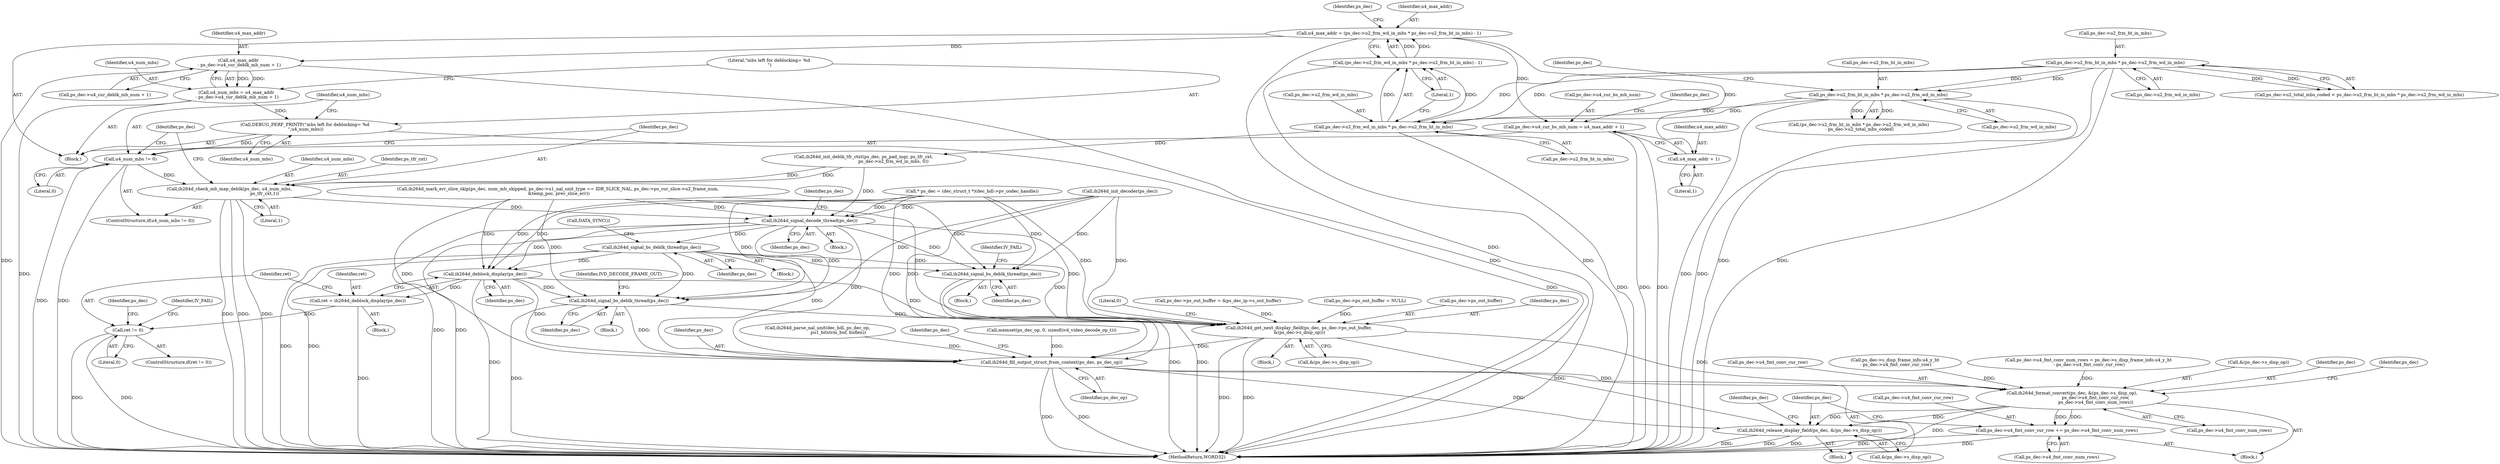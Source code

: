digraph "0_Android_e629194c62a9a129ce378e08cb1059a8a53f1795@integer" {
"1001624" [label="(Call,u4_max_addr = (ps_dec->u2_frm_wd_in_mbs * ps_dec->u2_frm_ht_in_mbs) - 1)"];
"1001626" [label="(Call,(ps_dec->u2_frm_wd_in_mbs * ps_dec->u2_frm_ht_in_mbs) - 1)"];
"1001627" [label="(Call,ps_dec->u2_frm_wd_in_mbs * ps_dec->u2_frm_ht_in_mbs)"];
"1001465" [label="(Call,ps_dec->u2_frm_ht_in_mbs * ps_dec->u2_frm_wd_in_mbs)"];
"1001480" [label="(Call,ps_dec->u2_frm_ht_in_mbs * ps_dec->u2_frm_wd_in_mbs)"];
"1001635" [label="(Call,ps_dec->u4_cur_bs_mb_num = u4_max_addr + 1)"];
"1001639" [label="(Call,u4_max_addr + 1)"];
"1001652" [label="(Call,u4_max_addr\n - ps_dec->u4_cur_deblk_mb_num + 1)"];
"1001650" [label="(Call,u4_num_mbs = u4_max_addr\n - ps_dec->u4_cur_deblk_mb_num + 1)"];
"1001659" [label="(Call,DEBUG_PERF_PRINTF(\"mbs left for deblocking= %d \n\",u4_num_mbs))"];
"1001663" [label="(Call,u4_num_mbs != 0)"];
"1001666" [label="(Call,ih264d_check_mb_map_deblk(ps_dec, u4_num_mbs,\n                                                   ps_tfr_cxt,1))"];
"1001676" [label="(Call,ih264d_signal_decode_thread(ps_dec))"];
"1001685" [label="(Call,ih264d_signal_bs_deblk_thread(ps_dec))"];
"1001784" [label="(Call,ih264d_signal_bs_deblk_thread(ps_dec))"];
"1001840" [label="(Call,ih264d_deblock_display(ps_dec))"];
"1001838" [label="(Call,ret = ih264d_deblock_display(ps_dec))"];
"1001843" [label="(Call,ret != 0)"];
"1001962" [label="(Call,ih264d_signal_bs_deblk_thread(ps_dec))"];
"1001976" [label="(Call,ih264d_get_next_display_field(ps_dec, ps_dec->ps_out_buffer,\n &(ps_dec->s_disp_op)))"];
"1002004" [label="(Call,ih264d_fill_output_struct_from_context(ps_dec, ps_dec_op))"];
"1002035" [label="(Call,ih264d_format_convert(ps_dec, &(ps_dec->s_disp_op),\n                                  ps_dec->u4_fmt_conv_cur_row,\n                                  ps_dec->u4_fmt_conv_num_rows))"];
"1002047" [label="(Call,ps_dec->u4_fmt_conv_cur_row += ps_dec->u4_fmt_conv_num_rows)"];
"1002054" [label="(Call,ih264d_release_display_field(ps_dec, &(ps_dec->s_disp_op)))"];
"1001681" [label="(Identifier,ps_dec)"];
"1002035" [label="(Call,ih264d_format_convert(ps_dec, &(ps_dec->s_disp_op),\n                                  ps_dec->u4_fmt_conv_cur_row,\n                                  ps_dec->u4_fmt_conv_num_rows))"];
"1001652" [label="(Call,u4_max_addr\n - ps_dec->u4_cur_deblk_mb_num + 1)"];
"1002004" [label="(Call,ih264d_fill_output_struct_from_context(ps_dec, ps_dec_op))"];
"1001981" [label="(Call,&(ps_dec->s_disp_op))"];
"1002026" [label="(Call,ps_dec->s_disp_frame_info.u4_y_ht\n - ps_dec->u4_fmt_conv_cur_row)"];
"1002124" [label="(MethodReturn,WORD32)"];
"1001663" [label="(Call,u4_num_mbs != 0)"];
"1002056" [label="(Call,&(ps_dec->s_disp_op))"];
"1002048" [label="(Call,ps_dec->u4_fmt_conv_cur_row)"];
"1001608" [label="(Block,)"];
"1001685" [label="(Call,ih264d_signal_bs_deblk_thread(ps_dec))"];
"1001961" [label="(Block,)"];
"1001964" [label="(Block,)"];
"1001481" [label="(Call,ps_dec->u2_frm_ht_in_mbs)"];
"1001662" [label="(ControlStructure,if(u4_num_mbs != 0))"];
"1002022" [label="(Call,ps_dec->u4_fmt_conv_num_rows = ps_dec->s_disp_frame_info.u4_y_ht\n - ps_dec->u4_fmt_conv_cur_row)"];
"1001637" [label="(Identifier,ps_dec)"];
"1001977" [label="(Identifier,ps_dec)"];
"1001641" [label="(Literal,1)"];
"1001670" [label="(Literal,1)"];
"1002037" [label="(Call,&(ps_dec->s_disp_op))"];
"1001677" [label="(Identifier,ps_dec)"];
"1001687" [label="(Call,DATA_SYNC())"];
"1001480" [label="(Call,ps_dec->u2_frm_ht_in_mbs * ps_dec->u2_frm_wd_in_mbs)"];
"1001962" [label="(Call,ih264d_signal_bs_deblk_thread(ps_dec))"];
"1001838" [label="(Call,ret = ih264d_deblock_display(ps_dec))"];
"1001461" [label="(Call,ps_dec->u2_total_mbs_coded < ps_dec->u2_frm_ht_in_mbs * ps_dec->u2_frm_wd_in_mbs)"];
"1001653" [label="(Identifier,u4_max_addr)"];
"1001643" [label="(Identifier,ps_dec)"];
"1001843" [label="(Call,ret != 0)"];
"1001845" [label="(Literal,0)"];
"1001466" [label="(Call,ps_dec->u2_frm_ht_in_mbs)"];
"1002036" [label="(Identifier,ps_dec)"];
"1001684" [label="(Block,)"];
"1002005" [label="(Identifier,ps_dec)"];
"1002006" [label="(Identifier,ps_dec_op)"];
"1001987" [label="(Literal,0)"];
"1001667" [label="(Identifier,ps_dec)"];
"1000153" [label="(Call,* ps_dec = (dec_struct_t *)(dec_hdl->pv_codec_handle))"];
"1001650" [label="(Call,u4_num_mbs = u4_max_addr\n - ps_dec->u4_cur_deblk_mb_num + 1)"];
"1001787" [label="(Identifier,IV_FAIL)"];
"1000896" [label="(Call,ih264d_init_decoder(ps_dec))"];
"1001784" [label="(Call,ih264d_signal_bs_deblk_thread(ps_dec))"];
"1001839" [label="(Identifier,ret)"];
"1001686" [label="(Identifier,ps_dec)"];
"1001842" [label="(ControlStructure,if(ret != 0))"];
"1001978" [label="(Call,ps_dec->ps_out_buffer)"];
"1001635" [label="(Call,ps_dec->u4_cur_bs_mb_num = u4_max_addr + 1)"];
"1001651" [label="(Identifier,u4_num_mbs)"];
"1001660" [label="(Literal,\"mbs left for deblocking= %d \n\")"];
"1002051" [label="(Call,ps_dec->u4_fmt_conv_num_rows)"];
"1001659" [label="(Call,DEBUG_PERF_PRINTF(\"mbs left for deblocking= %d \n\",u4_num_mbs))"];
"1002049" [label="(Identifier,ps_dec)"];
"1001783" [label="(Block,)"];
"1001665" [label="(Literal,0)"];
"1001841" [label="(Identifier,ps_dec)"];
"1001642" [label="(Call,ih264d_init_deblk_tfr_ctxt(ps_dec, ps_pad_mgr, ps_tfr_cxt,\n                                           ps_dec->u2_frm_wd_in_mbs, 0))"];
"1001469" [label="(Call,ps_dec->u2_frm_wd_in_mbs)"];
"1001840" [label="(Call,ih264d_deblock_display(ps_dec))"];
"1001852" [label="(Identifier,ps_dec)"];
"1001509" [label="(Call,ih264d_mark_err_slice_skip(ps_dec, num_mb_skipped, ps_dec->u1_nal_unit_type == IDR_SLICE_NAL, ps_dec->ps_cur_slice->u2_frame_num,\n &temp_poc, prev_slice_err))"];
"1001837" [label="(Block,)"];
"1001281" [label="(Call,ih264d_parse_nal_unit(dec_hdl, ps_dec_op,\n                              pu1_bitstrm_buf, buflen))"];
"1001848" [label="(Identifier,IV_FAIL)"];
"1001673" [label="(Identifier,ps_dec)"];
"1001661" [label="(Identifier,u4_num_mbs)"];
"1002055" [label="(Identifier,ps_dec)"];
"1001654" [label="(Call,ps_dec->u4_cur_deblk_mb_num + 1)"];
"1002064" [label="(Identifier,ps_dec)"];
"1001624" [label="(Call,u4_max_addr = (ps_dec->u2_frm_wd_in_mbs * ps_dec->u2_frm_ht_in_mbs) - 1)"];
"1001963" [label="(Identifier,ps_dec)"];
"1001628" [label="(Call,ps_dec->u2_frm_wd_in_mbs)"];
"1001844" [label="(Identifier,ret)"];
"1001676" [label="(Call,ih264d_signal_decode_thread(ps_dec))"];
"1001631" [label="(Call,ps_dec->u2_frm_ht_in_mbs)"];
"1001785" [label="(Identifier,ps_dec)"];
"1001580" [label="(Block,)"];
"1002041" [label="(Call,ps_dec->u4_fmt_conv_cur_row)"];
"1001664" [label="(Identifier,u4_num_mbs)"];
"1002021" [label="(Block,)"];
"1001975" [label="(Block,)"];
"1002044" [label="(Call,ps_dec->u4_fmt_conv_num_rows)"];
"1001668" [label="(Identifier,u4_num_mbs)"];
"1001465" [label="(Call,ps_dec->u2_frm_ht_in_mbs * ps_dec->u2_frm_wd_in_mbs)"];
"1000324" [label="(Call,ps_dec->ps_out_buffer = &ps_dec_ip->s_out_buffer)"];
"1001636" [label="(Call,ps_dec->u4_cur_bs_mb_num)"];
"1001479" [label="(Call,(ps_dec->u2_frm_ht_in_mbs * ps_dec->u2_frm_wd_in_mbs)\n - ps_dec->u2_total_mbs_coded)"];
"1001488" [label="(Identifier,ps_dec)"];
"1001625" [label="(Identifier,u4_max_addr)"];
"1001666" [label="(Call,ih264d_check_mb_map_deblk(ps_dec, u4_num_mbs,\n                                                   ps_tfr_cxt,1))"];
"1002010" [label="(Identifier,ps_dec)"];
"1001976" [label="(Call,ih264d_get_next_display_field(ps_dec, ps_dec->ps_out_buffer,\n &(ps_dec->s_disp_op)))"];
"1002047" [label="(Call,ps_dec->u4_fmt_conv_cur_row += ps_dec->u4_fmt_conv_num_rows)"];
"1001669" [label="(Identifier,ps_tfr_cxt)"];
"1001639" [label="(Call,u4_max_addr + 1)"];
"1001640" [label="(Identifier,u4_max_addr)"];
"1000227" [label="(Call,memset(ps_dec_op, 0, sizeof(ivd_video_decode_op_t)))"];
"1001968" [label="(Identifier,IVD_DECODE_FRAME_OUT)"];
"1001626" [label="(Call,(ps_dec->u2_frm_wd_in_mbs * ps_dec->u2_frm_ht_in_mbs) - 1)"];
"1001627" [label="(Call,ps_dec->u2_frm_wd_in_mbs * ps_dec->u2_frm_ht_in_mbs)"];
"1001634" [label="(Literal,1)"];
"1001484" [label="(Call,ps_dec->u2_frm_wd_in_mbs)"];
"1002054" [label="(Call,ih264d_release_display_field(ps_dec, &(ps_dec->s_disp_op)))"];
"1000311" [label="(Call,ps_dec->ps_out_buffer = NULL)"];
"1001624" -> "1001608"  [label="AST: "];
"1001624" -> "1001626"  [label="CFG: "];
"1001625" -> "1001624"  [label="AST: "];
"1001626" -> "1001624"  [label="AST: "];
"1001637" -> "1001624"  [label="CFG: "];
"1001624" -> "1002124"  [label="DDG: "];
"1001626" -> "1001624"  [label="DDG: "];
"1001626" -> "1001624"  [label="DDG: "];
"1001624" -> "1001635"  [label="DDG: "];
"1001624" -> "1001639"  [label="DDG: "];
"1001624" -> "1001652"  [label="DDG: "];
"1001626" -> "1001634"  [label="CFG: "];
"1001627" -> "1001626"  [label="AST: "];
"1001634" -> "1001626"  [label="AST: "];
"1001626" -> "1002124"  [label="DDG: "];
"1001627" -> "1001626"  [label="DDG: "];
"1001627" -> "1001626"  [label="DDG: "];
"1001627" -> "1001631"  [label="CFG: "];
"1001628" -> "1001627"  [label="AST: "];
"1001631" -> "1001627"  [label="AST: "];
"1001634" -> "1001627"  [label="CFG: "];
"1001627" -> "1002124"  [label="DDG: "];
"1001465" -> "1001627"  [label="DDG: "];
"1001465" -> "1001627"  [label="DDG: "];
"1001480" -> "1001627"  [label="DDG: "];
"1001480" -> "1001627"  [label="DDG: "];
"1001627" -> "1001642"  [label="DDG: "];
"1001465" -> "1001461"  [label="AST: "];
"1001465" -> "1001469"  [label="CFG: "];
"1001466" -> "1001465"  [label="AST: "];
"1001469" -> "1001465"  [label="AST: "];
"1001461" -> "1001465"  [label="CFG: "];
"1001465" -> "1002124"  [label="DDG: "];
"1001465" -> "1002124"  [label="DDG: "];
"1001465" -> "1001461"  [label="DDG: "];
"1001465" -> "1001461"  [label="DDG: "];
"1001465" -> "1001480"  [label="DDG: "];
"1001465" -> "1001480"  [label="DDG: "];
"1001480" -> "1001479"  [label="AST: "];
"1001480" -> "1001484"  [label="CFG: "];
"1001481" -> "1001480"  [label="AST: "];
"1001484" -> "1001480"  [label="AST: "];
"1001488" -> "1001480"  [label="CFG: "];
"1001480" -> "1002124"  [label="DDG: "];
"1001480" -> "1002124"  [label="DDG: "];
"1001480" -> "1001479"  [label="DDG: "];
"1001480" -> "1001479"  [label="DDG: "];
"1001635" -> "1001608"  [label="AST: "];
"1001635" -> "1001639"  [label="CFG: "];
"1001636" -> "1001635"  [label="AST: "];
"1001639" -> "1001635"  [label="AST: "];
"1001643" -> "1001635"  [label="CFG: "];
"1001635" -> "1002124"  [label="DDG: "];
"1001635" -> "1002124"  [label="DDG: "];
"1001639" -> "1001641"  [label="CFG: "];
"1001640" -> "1001639"  [label="AST: "];
"1001641" -> "1001639"  [label="AST: "];
"1001652" -> "1001650"  [label="AST: "];
"1001652" -> "1001654"  [label="CFG: "];
"1001653" -> "1001652"  [label="AST: "];
"1001654" -> "1001652"  [label="AST: "];
"1001650" -> "1001652"  [label="CFG: "];
"1001652" -> "1002124"  [label="DDG: "];
"1001652" -> "1002124"  [label="DDG: "];
"1001652" -> "1001650"  [label="DDG: "];
"1001652" -> "1001650"  [label="DDG: "];
"1001650" -> "1001608"  [label="AST: "];
"1001651" -> "1001650"  [label="AST: "];
"1001660" -> "1001650"  [label="CFG: "];
"1001650" -> "1002124"  [label="DDG: "];
"1001650" -> "1001659"  [label="DDG: "];
"1001659" -> "1001608"  [label="AST: "];
"1001659" -> "1001661"  [label="CFG: "];
"1001660" -> "1001659"  [label="AST: "];
"1001661" -> "1001659"  [label="AST: "];
"1001664" -> "1001659"  [label="CFG: "];
"1001659" -> "1002124"  [label="DDG: "];
"1001659" -> "1001663"  [label="DDG: "];
"1001663" -> "1001662"  [label="AST: "];
"1001663" -> "1001665"  [label="CFG: "];
"1001664" -> "1001663"  [label="AST: "];
"1001665" -> "1001663"  [label="AST: "];
"1001667" -> "1001663"  [label="CFG: "];
"1001673" -> "1001663"  [label="CFG: "];
"1001663" -> "1002124"  [label="DDG: "];
"1001663" -> "1002124"  [label="DDG: "];
"1001663" -> "1001666"  [label="DDG: "];
"1001666" -> "1001662"  [label="AST: "];
"1001666" -> "1001670"  [label="CFG: "];
"1001667" -> "1001666"  [label="AST: "];
"1001668" -> "1001666"  [label="AST: "];
"1001669" -> "1001666"  [label="AST: "];
"1001670" -> "1001666"  [label="AST: "];
"1001673" -> "1001666"  [label="CFG: "];
"1001666" -> "1002124"  [label="DDG: "];
"1001666" -> "1002124"  [label="DDG: "];
"1001666" -> "1002124"  [label="DDG: "];
"1001642" -> "1001666"  [label="DDG: "];
"1001642" -> "1001666"  [label="DDG: "];
"1001666" -> "1001676"  [label="DDG: "];
"1001676" -> "1001580"  [label="AST: "];
"1001676" -> "1001677"  [label="CFG: "];
"1001677" -> "1001676"  [label="AST: "];
"1001681" -> "1001676"  [label="CFG: "];
"1001676" -> "1002124"  [label="DDG: "];
"1001676" -> "1002124"  [label="DDG: "];
"1000896" -> "1001676"  [label="DDG: "];
"1001642" -> "1001676"  [label="DDG: "];
"1001509" -> "1001676"  [label="DDG: "];
"1000153" -> "1001676"  [label="DDG: "];
"1001676" -> "1001685"  [label="DDG: "];
"1001676" -> "1001784"  [label="DDG: "];
"1001676" -> "1001840"  [label="DDG: "];
"1001676" -> "1001962"  [label="DDG: "];
"1001676" -> "1001976"  [label="DDG: "];
"1001676" -> "1002004"  [label="DDG: "];
"1001685" -> "1001684"  [label="AST: "];
"1001685" -> "1001686"  [label="CFG: "];
"1001686" -> "1001685"  [label="AST: "];
"1001687" -> "1001685"  [label="CFG: "];
"1001685" -> "1002124"  [label="DDG: "];
"1001685" -> "1002124"  [label="DDG: "];
"1001685" -> "1001784"  [label="DDG: "];
"1001685" -> "1001840"  [label="DDG: "];
"1001685" -> "1001962"  [label="DDG: "];
"1001685" -> "1001976"  [label="DDG: "];
"1001685" -> "1002004"  [label="DDG: "];
"1001784" -> "1001783"  [label="AST: "];
"1001784" -> "1001785"  [label="CFG: "];
"1001785" -> "1001784"  [label="AST: "];
"1001787" -> "1001784"  [label="CFG: "];
"1001784" -> "1002124"  [label="DDG: "];
"1001784" -> "1002124"  [label="DDG: "];
"1000896" -> "1001784"  [label="DDG: "];
"1001509" -> "1001784"  [label="DDG: "];
"1000153" -> "1001784"  [label="DDG: "];
"1001840" -> "1001838"  [label="AST: "];
"1001840" -> "1001841"  [label="CFG: "];
"1001841" -> "1001840"  [label="AST: "];
"1001838" -> "1001840"  [label="CFG: "];
"1001840" -> "1002124"  [label="DDG: "];
"1001840" -> "1001838"  [label="DDG: "];
"1000896" -> "1001840"  [label="DDG: "];
"1001509" -> "1001840"  [label="DDG: "];
"1000153" -> "1001840"  [label="DDG: "];
"1001840" -> "1001962"  [label="DDG: "];
"1001840" -> "1001976"  [label="DDG: "];
"1001840" -> "1002004"  [label="DDG: "];
"1001838" -> "1001837"  [label="AST: "];
"1001839" -> "1001838"  [label="AST: "];
"1001844" -> "1001838"  [label="CFG: "];
"1001838" -> "1002124"  [label="DDG: "];
"1001838" -> "1001843"  [label="DDG: "];
"1001843" -> "1001842"  [label="AST: "];
"1001843" -> "1001845"  [label="CFG: "];
"1001844" -> "1001843"  [label="AST: "];
"1001845" -> "1001843"  [label="AST: "];
"1001848" -> "1001843"  [label="CFG: "];
"1001852" -> "1001843"  [label="CFG: "];
"1001843" -> "1002124"  [label="DDG: "];
"1001843" -> "1002124"  [label="DDG: "];
"1001962" -> "1001961"  [label="AST: "];
"1001962" -> "1001963"  [label="CFG: "];
"1001963" -> "1001962"  [label="AST: "];
"1001968" -> "1001962"  [label="CFG: "];
"1001962" -> "1002124"  [label="DDG: "];
"1000896" -> "1001962"  [label="DDG: "];
"1001509" -> "1001962"  [label="DDG: "];
"1000153" -> "1001962"  [label="DDG: "];
"1001962" -> "1001976"  [label="DDG: "];
"1001962" -> "1002004"  [label="DDG: "];
"1001976" -> "1001975"  [label="AST: "];
"1001976" -> "1001981"  [label="CFG: "];
"1001977" -> "1001976"  [label="AST: "];
"1001978" -> "1001976"  [label="AST: "];
"1001981" -> "1001976"  [label="AST: "];
"1001987" -> "1001976"  [label="CFG: "];
"1001976" -> "1002124"  [label="DDG: "];
"1001976" -> "1002124"  [label="DDG: "];
"1000896" -> "1001976"  [label="DDG: "];
"1001509" -> "1001976"  [label="DDG: "];
"1000153" -> "1001976"  [label="DDG: "];
"1000311" -> "1001976"  [label="DDG: "];
"1000324" -> "1001976"  [label="DDG: "];
"1001976" -> "1002004"  [label="DDG: "];
"1001976" -> "1002035"  [label="DDG: "];
"1001976" -> "1002054"  [label="DDG: "];
"1002004" -> "1001964"  [label="AST: "];
"1002004" -> "1002006"  [label="CFG: "];
"1002005" -> "1002004"  [label="AST: "];
"1002006" -> "1002004"  [label="AST: "];
"1002010" -> "1002004"  [label="CFG: "];
"1002004" -> "1002124"  [label="DDG: "];
"1002004" -> "1002124"  [label="DDG: "];
"1000896" -> "1002004"  [label="DDG: "];
"1001509" -> "1002004"  [label="DDG: "];
"1000153" -> "1002004"  [label="DDG: "];
"1001281" -> "1002004"  [label="DDG: "];
"1000227" -> "1002004"  [label="DDG: "];
"1002004" -> "1002035"  [label="DDG: "];
"1002004" -> "1002054"  [label="DDG: "];
"1002035" -> "1002021"  [label="AST: "];
"1002035" -> "1002044"  [label="CFG: "];
"1002036" -> "1002035"  [label="AST: "];
"1002037" -> "1002035"  [label="AST: "];
"1002041" -> "1002035"  [label="AST: "];
"1002044" -> "1002035"  [label="AST: "];
"1002049" -> "1002035"  [label="CFG: "];
"1002035" -> "1002124"  [label="DDG: "];
"1002026" -> "1002035"  [label="DDG: "];
"1002022" -> "1002035"  [label="DDG: "];
"1002035" -> "1002047"  [label="DDG: "];
"1002035" -> "1002047"  [label="DDG: "];
"1002035" -> "1002054"  [label="DDG: "];
"1002035" -> "1002054"  [label="DDG: "];
"1002047" -> "1002021"  [label="AST: "];
"1002047" -> "1002051"  [label="CFG: "];
"1002048" -> "1002047"  [label="AST: "];
"1002051" -> "1002047"  [label="AST: "];
"1002055" -> "1002047"  [label="CFG: "];
"1002047" -> "1002124"  [label="DDG: "];
"1002047" -> "1002124"  [label="DDG: "];
"1002054" -> "1001964"  [label="AST: "];
"1002054" -> "1002056"  [label="CFG: "];
"1002055" -> "1002054"  [label="AST: "];
"1002056" -> "1002054"  [label="AST: "];
"1002064" -> "1002054"  [label="CFG: "];
"1002054" -> "1002124"  [label="DDG: "];
"1002054" -> "1002124"  [label="DDG: "];
"1002054" -> "1002124"  [label="DDG: "];
}

